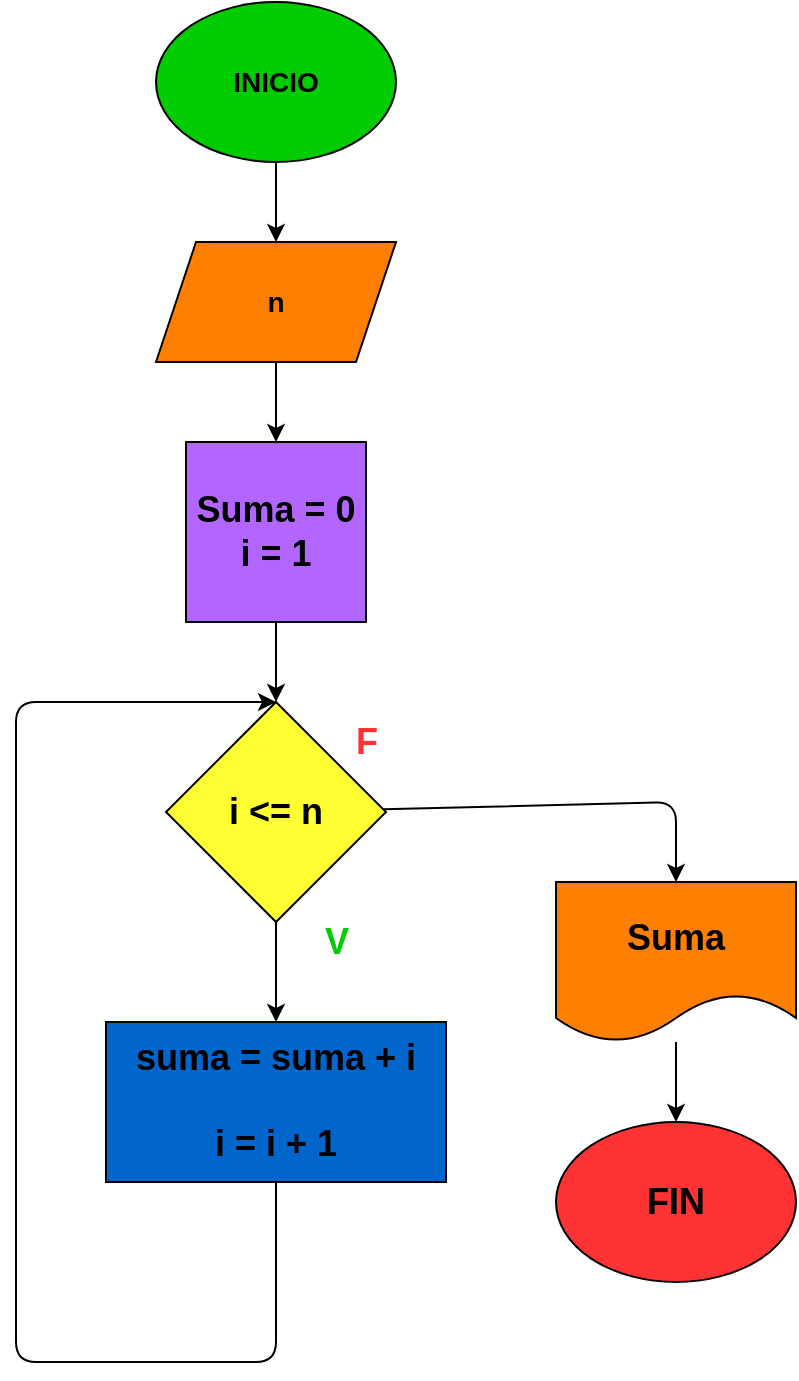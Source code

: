 <mxfile>
    <diagram id="Loel3Ew34DQCVep0e5j6" name="Página-1">
        <mxGraphModel dx="902" dy="411" grid="1" gridSize="10" guides="1" tooltips="1" connect="1" arrows="1" fold="1" page="1" pageScale="1" pageWidth="827" pageHeight="1169" math="0" shadow="0">
            <root>
                <mxCell id="0"/>
                <mxCell id="1" parent="0"/>
                <mxCell id="4" value="" style="edgeStyle=none;html=1;fontSize=14;fontColor=#000000;" edge="1" parent="1" source="2" target="3">
                    <mxGeometry relative="1" as="geometry"/>
                </mxCell>
                <mxCell id="2" value="&lt;font color=&quot;#000000&quot; style=&quot;font-size: 14px;&quot;&gt;&lt;b&gt;INICIO&lt;/b&gt;&lt;/font&gt;" style="ellipse;whiteSpace=wrap;html=1;fillColor=#00CC00;" vertex="1" parent="1">
                    <mxGeometry x="280" width="120" height="80" as="geometry"/>
                </mxCell>
                <mxCell id="6" value="" style="edgeStyle=none;html=1;fontSize=14;fontColor=#000000;" edge="1" parent="1" source="3" target="5">
                    <mxGeometry relative="1" as="geometry"/>
                </mxCell>
                <mxCell id="3" value="&lt;b&gt;n&lt;/b&gt;" style="shape=parallelogram;perimeter=parallelogramPerimeter;whiteSpace=wrap;html=1;fixedSize=1;fontSize=14;fontColor=#000000;fillColor=#FF8000;" vertex="1" parent="1">
                    <mxGeometry x="280" y="120" width="120" height="60" as="geometry"/>
                </mxCell>
                <mxCell id="8" value="" style="edgeStyle=none;html=1;fontSize=18;fontColor=#000000;" edge="1" parent="1" source="5" target="7">
                    <mxGeometry relative="1" as="geometry"/>
                </mxCell>
                <mxCell id="5" value="&lt;b&gt;&lt;font style=&quot;font-size: 18px;&quot;&gt;Suma = 0&lt;br&gt;i = 1&lt;/font&gt;&lt;/b&gt;" style="whiteSpace=wrap;html=1;aspect=fixed;fontSize=14;fontColor=#000000;fillColor=#B266FF;" vertex="1" parent="1">
                    <mxGeometry x="295" y="220" width="90" height="90" as="geometry"/>
                </mxCell>
                <mxCell id="10" value="" style="edgeStyle=none;html=1;fontSize=18;fontColor=#000000;entryX=0.5;entryY=0;entryDx=0;entryDy=0;" edge="1" parent="1" source="7" target="11">
                    <mxGeometry relative="1" as="geometry">
                        <mxPoint x="338.463" y="500" as="targetPoint"/>
                    </mxGeometry>
                </mxCell>
                <mxCell id="14" style="edgeStyle=none;html=1;entryX=0.5;entryY=0;entryDx=0;entryDy=0;fontSize=18;fontColor=#000000;" edge="1" parent="1" source="7" target="13">
                    <mxGeometry relative="1" as="geometry">
                        <Array as="points">
                            <mxPoint x="540" y="400"/>
                        </Array>
                    </mxGeometry>
                </mxCell>
                <mxCell id="7" value="&lt;b&gt;i &amp;lt;= n&lt;/b&gt;" style="rhombus;whiteSpace=wrap;html=1;fontSize=18;fontColor=#000000;fillColor=#FFFF33;" vertex="1" parent="1">
                    <mxGeometry x="285" y="350" width="110" height="110" as="geometry"/>
                </mxCell>
                <mxCell id="12" style="edgeStyle=none;html=1;entryX=0.5;entryY=0;entryDx=0;entryDy=0;fontSize=18;fontColor=#000000;" edge="1" parent="1" source="11" target="7">
                    <mxGeometry relative="1" as="geometry">
                        <Array as="points">
                            <mxPoint x="340" y="680"/>
                            <mxPoint x="210" y="680"/>
                            <mxPoint x="210" y="350"/>
                        </Array>
                    </mxGeometry>
                </mxCell>
                <mxCell id="11" value="&lt;b&gt;suma = suma + i&lt;br&gt;&lt;br&gt;i = i + 1&lt;/b&gt;" style="rounded=0;whiteSpace=wrap;html=1;fontSize=18;fontColor=#000000;fillColor=#0066CC;" vertex="1" parent="1">
                    <mxGeometry x="255" y="510" width="170" height="80" as="geometry"/>
                </mxCell>
                <mxCell id="16" value="" style="edgeStyle=none;html=1;fontSize=18;fontColor=#000000;" edge="1" parent="1" source="13" target="15">
                    <mxGeometry relative="1" as="geometry"/>
                </mxCell>
                <mxCell id="13" value="&lt;b&gt;Suma&lt;/b&gt;" style="shape=document;whiteSpace=wrap;html=1;boundedLbl=1;fontSize=18;fontColor=#000000;fillColor=#FF8000;" vertex="1" parent="1">
                    <mxGeometry x="480" y="440" width="120" height="80" as="geometry"/>
                </mxCell>
                <mxCell id="15" value="&lt;b&gt;FIN&lt;/b&gt;" style="ellipse;whiteSpace=wrap;html=1;fontSize=18;fontColor=#000000;fillColor=#FF3333;" vertex="1" parent="1">
                    <mxGeometry x="480" y="560" width="120" height="80" as="geometry"/>
                </mxCell>
                <mxCell id="17" value="&lt;b&gt;&lt;font color=&quot;#00cc00&quot;&gt;V&lt;/font&gt;&lt;/b&gt;" style="text;html=1;align=center;verticalAlign=middle;resizable=0;points=[];autosize=1;strokeColor=none;fillColor=none;fontSize=18;fontColor=#000000;" vertex="1" parent="1">
                    <mxGeometry x="350" y="450" width="40" height="40" as="geometry"/>
                </mxCell>
                <mxCell id="18" value="&lt;b&gt;&lt;font color=&quot;#ff3333&quot;&gt;F&lt;/font&gt;&lt;/b&gt;" style="text;html=1;align=center;verticalAlign=middle;resizable=0;points=[];autosize=1;strokeColor=none;fillColor=none;fontSize=18;fontColor=#00CC00;" vertex="1" parent="1">
                    <mxGeometry x="370" y="350" width="30" height="40" as="geometry"/>
                </mxCell>
            </root>
        </mxGraphModel>
    </diagram>
</mxfile>